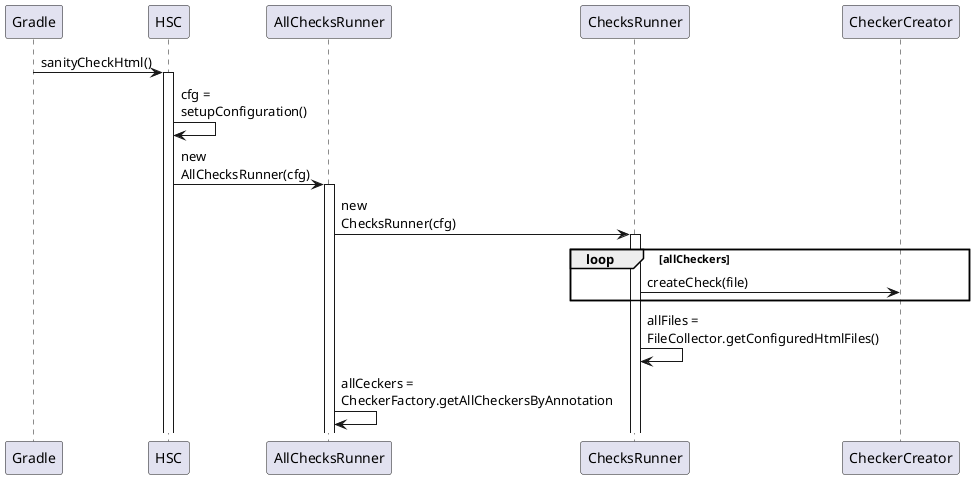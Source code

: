 @startuml
skinparam maxmessagesize 80
Gradle -> HSC: sanityCheckHtml()
participant HSCTask as HSC
activate HSC

participant AllChecksRunner as ACR
participant ChecksRunner as CR

HSC -> HSC: cfg = setupConfiguration()
HSC -> ACR: new AllChecksRunner(cfg)
activate ACR
ACR -> CR: new ChecksRunner(cfg)
activate CR

loop allCheckers
    participant "CheckerCreator" as CREATOR
    CR -> CREATOR: createCheck(file)
end


CR -> CR: allFiles = FileCollector.getConfiguredHtmlFiles()
ACR -> ACR: allCeckers = CheckerFactory.getAllCheckersByAnnotation


@enduml